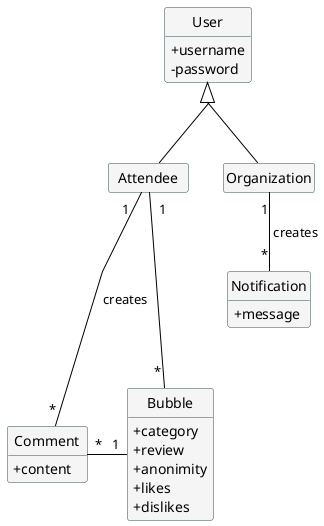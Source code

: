 @startuml domain
skinparam linetype polyline
skinparam minClassWidth 80
skinparam groupInheritance 2
skinparam classBackgroundColor WhiteSmoke
skinparam classBorderColor DarkSlateGrey
skinparam ArrowColor Black
skinparam classAttributeIconSize 0
hide empty attributes
hide methods
hide circles

class User{
    +username
    -password
}

Class Attendee extends User
Class Organization extends User

Class Bubble{
    +category
    +review
    +anonimity
    +likes
    +dislikes
}

Class Comment{
    +content
}

Class Notification{
    +message
}

Attendee "  1" -down-- "                *" Bubble : ""
Comment "*" -up-- "                1" Attendee : "creates"
Comment "*" - "1" Bubble : ""

Organization "1" -down- "*" Notification : " creates"

@enduml